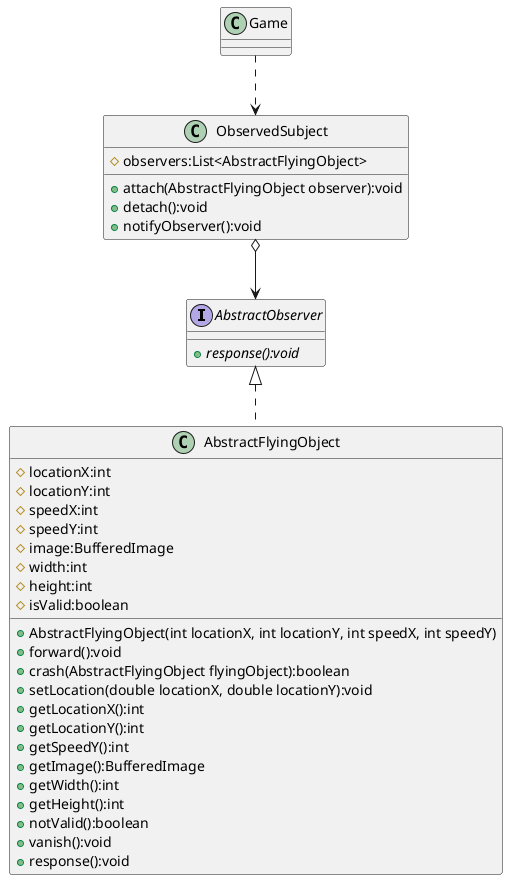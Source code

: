 @startuml
'https://plantuml.com/class-diagram

interface AbstractObserver{
    +{abstract}response():void
}
class ObservedSubject{
    # observers:List<AbstractFlyingObject>
    + attach(AbstractFlyingObject observer):void
    + detach():void
    + notifyObserver():void
}
class Game{
}
class AbstractFlyingObject{
    # locationX:int
    # locationY:int
    # speedX:int
    # speedY:int
    # image:BufferedImage
    # width:int
    # height:int
    # isValid:boolean

    + AbstractFlyingObject(int locationX, int locationY, int speedX, int speedY)
    + forward():void
    + crash(AbstractFlyingObject flyingObject):boolean
    + setLocation(double locationX, double locationY):void
    + getLocationX():int
    + getLocationY():int
    + getSpeedY():int
    + getImage():BufferedImage
    + getWidth():int
    + getHeight():int
    + notValid():boolean
    + vanish():void
    + response():void
}

ObservedSubject o--> AbstractObserver
Game ..> ObservedSubject
AbstractObserver <|.. AbstractFlyingObject

@enduml